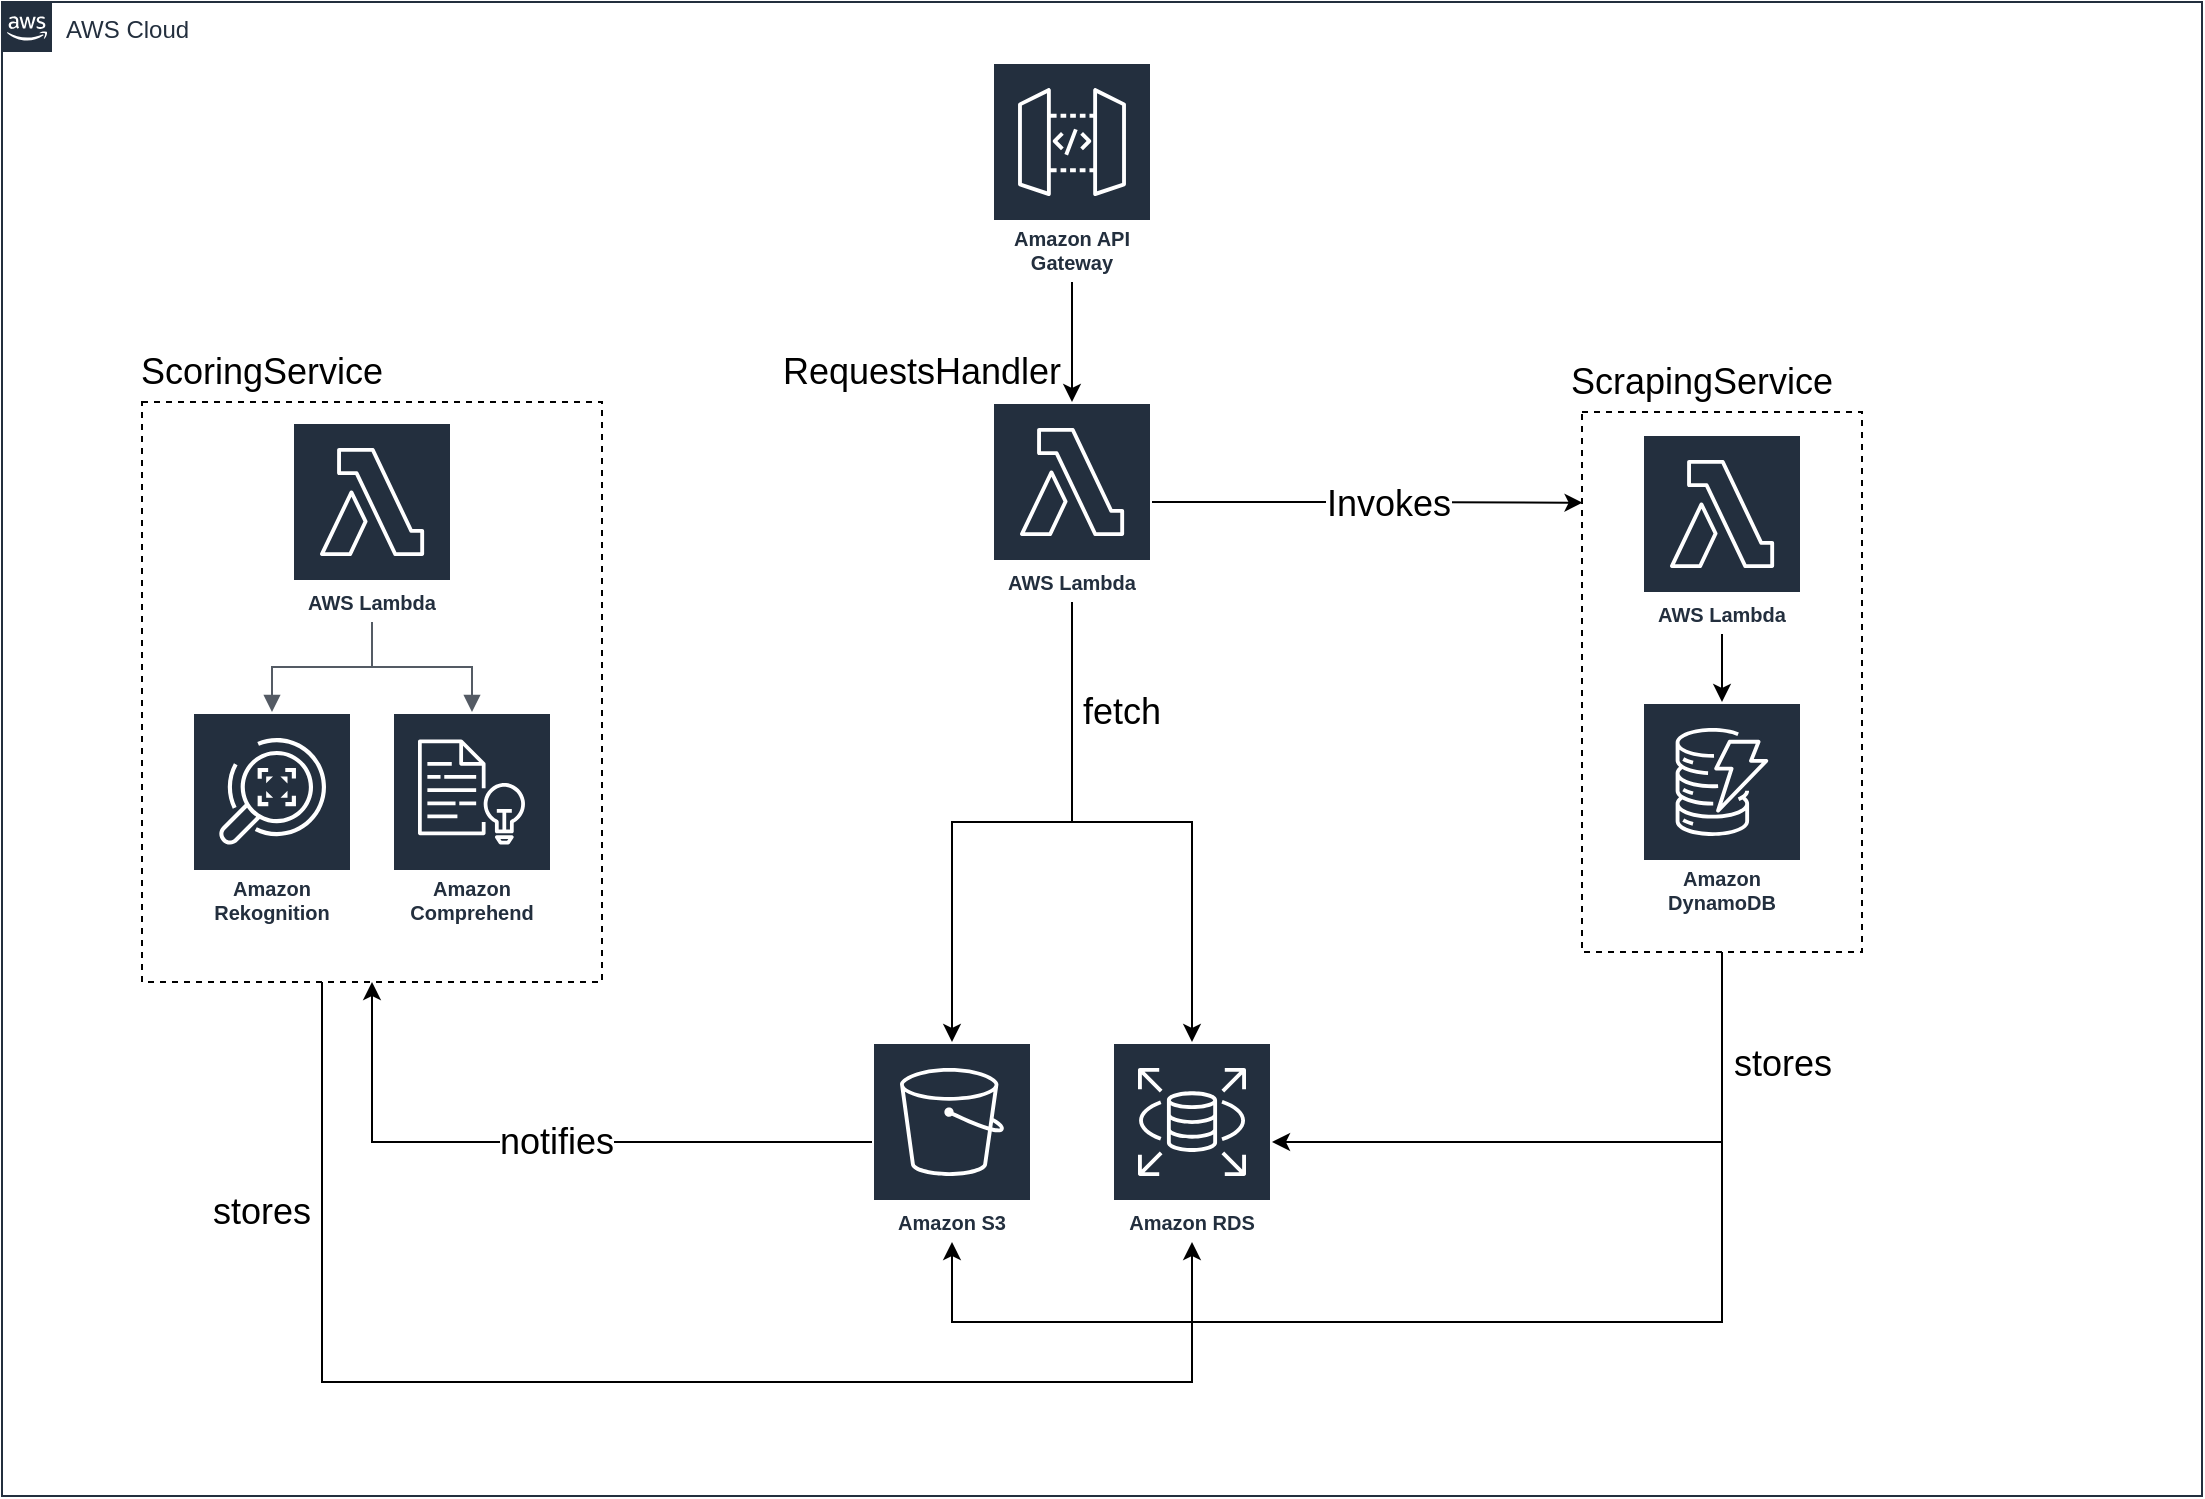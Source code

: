 <mxfile version="19.0.2" type="device"><diagram id="Ht1M8jgEwFfnCIfOTk4-" name="Page-1"><mxGraphModel dx="1718" dy="728" grid="1" gridSize="10" guides="1" tooltips="1" connect="1" arrows="1" fold="1" page="1" pageScale="1" pageWidth="1169" pageHeight="827" math="0" shadow="0"><root><mxCell id="0"/><mxCell id="1" parent="0"/><mxCell id="UEzPUAAOIrF-is8g5C7q-74" value="AWS Cloud" style="points=[[0,0],[0.25,0],[0.5,0],[0.75,0],[1,0],[1,0.25],[1,0.5],[1,0.75],[1,1],[0.75,1],[0.5,1],[0.25,1],[0,1],[0,0.75],[0,0.5],[0,0.25]];outlineConnect=0;gradientColor=none;html=1;whiteSpace=wrap;fontSize=12;fontStyle=0;shape=mxgraph.aws4.group;grIcon=mxgraph.aws4.group_aws_cloud_alt;strokeColor=#232F3E;fillColor=none;verticalAlign=top;align=left;spacingLeft=30;fontColor=#232F3E;dashed=0;labelBackgroundColor=#ffffff;container=1;pointerEvents=0;collapsible=0;recursiveResize=0;" parent="1" vertex="1"><mxGeometry x="50" y="80" width="1100" height="747" as="geometry"/></mxCell><mxCell id="gwBd_tEd8H7Qeuvq8yoE-15" style="edgeStyle=orthogonalEdgeStyle;rounded=0;orthogonalLoop=1;jettySize=auto;html=1;" parent="UEzPUAAOIrF-is8g5C7q-74" source="LPbWLhw2U3VU5R26pZ4J-14" target="LPbWLhw2U3VU5R26pZ4J-15" edge="1"><mxGeometry relative="1" as="geometry"/></mxCell><mxCell id="LPbWLhw2U3VU5R26pZ4J-14" value="Amazon API Gateway" style="sketch=0;outlineConnect=0;fontColor=#232F3E;gradientColor=none;strokeColor=#ffffff;fillColor=#232F3E;dashed=0;verticalLabelPosition=middle;verticalAlign=bottom;align=center;html=1;whiteSpace=wrap;fontSize=10;fontStyle=1;spacing=3;shape=mxgraph.aws4.productIcon;prIcon=mxgraph.aws4.api_gateway;" parent="UEzPUAAOIrF-is8g5C7q-74" vertex="1"><mxGeometry x="495" y="30" width="80" height="110" as="geometry"/></mxCell><mxCell id="gwBd_tEd8H7Qeuvq8yoE-29" style="edgeStyle=orthogonalEdgeStyle;rounded=0;orthogonalLoop=1;jettySize=auto;html=1;fontSize=18;" parent="UEzPUAAOIrF-is8g5C7q-74" source="LPbWLhw2U3VU5R26pZ4J-15" target="LPbWLhw2U3VU5R26pZ4J-10" edge="1"><mxGeometry relative="1" as="geometry"/></mxCell><mxCell id="gwBd_tEd8H7Qeuvq8yoE-30" style="edgeStyle=orthogonalEdgeStyle;rounded=0;orthogonalLoop=1;jettySize=auto;html=1;fontSize=18;" parent="UEzPUAAOIrF-is8g5C7q-74" source="LPbWLhw2U3VU5R26pZ4J-15" target="LPbWLhw2U3VU5R26pZ4J-17" edge="1"><mxGeometry relative="1" as="geometry"/></mxCell><mxCell id="3PEKx51j4W67RXocXT7m-44" style="edgeStyle=orthogonalEdgeStyle;rounded=0;orthogonalLoop=1;jettySize=auto;html=1;entryX=0.002;entryY=0.168;entryDx=0;entryDy=0;entryPerimeter=0;" edge="1" parent="UEzPUAAOIrF-is8g5C7q-74" source="LPbWLhw2U3VU5R26pZ4J-15" target="3PEKx51j4W67RXocXT7m-36"><mxGeometry relative="1" as="geometry"/></mxCell><mxCell id="3PEKx51j4W67RXocXT7m-45" value="&lt;font style=&quot;font-size: 18px;&quot;&gt;Invokes&lt;/font&gt;" style="edgeLabel;html=1;align=center;verticalAlign=middle;resizable=0;points=[];" vertex="1" connectable="0" parent="3PEKx51j4W67RXocXT7m-44"><mxGeometry x="0.095" relative="1" as="geometry"><mxPoint as="offset"/></mxGeometry></mxCell><mxCell id="LPbWLhw2U3VU5R26pZ4J-15" value="AWS Lambda" style="sketch=0;outlineConnect=0;fontColor=#232F3E;gradientColor=none;strokeColor=#ffffff;fillColor=#232F3E;dashed=0;verticalLabelPosition=middle;verticalAlign=bottom;align=center;html=1;whiteSpace=wrap;fontSize=10;fontStyle=1;spacing=3;shape=mxgraph.aws4.productIcon;prIcon=mxgraph.aws4.lambda;" parent="UEzPUAAOIrF-is8g5C7q-74" vertex="1"><mxGeometry x="495" y="200" width="80" height="100" as="geometry"/></mxCell><mxCell id="gwBd_tEd8H7Qeuvq8yoE-11" style="edgeStyle=orthogonalEdgeStyle;rounded=0;orthogonalLoop=1;jettySize=auto;html=1;" parent="UEzPUAAOIrF-is8g5C7q-74" source="LPbWLhw2U3VU5R26pZ4J-10" target="gwBd_tEd8H7Qeuvq8yoE-6" edge="1"><mxGeometry relative="1" as="geometry"/></mxCell><mxCell id="gwBd_tEd8H7Qeuvq8yoE-25" value="notifies" style="edgeLabel;html=1;align=center;verticalAlign=middle;resizable=0;points=[];fontSize=18;" parent="gwBd_tEd8H7Qeuvq8yoE-11" vertex="1" connectable="0"><mxGeometry x="-0.042" relative="1" as="geometry"><mxPoint as="offset"/></mxGeometry></mxCell><mxCell id="LPbWLhw2U3VU5R26pZ4J-10" value="Amazon S3" style="sketch=0;outlineConnect=0;fontColor=#232F3E;gradientColor=none;strokeColor=#ffffff;fillColor=#232F3E;dashed=0;verticalLabelPosition=middle;verticalAlign=bottom;align=center;html=1;whiteSpace=wrap;fontSize=10;fontStyle=1;spacing=3;shape=mxgraph.aws4.productIcon;prIcon=mxgraph.aws4.s3;" parent="UEzPUAAOIrF-is8g5C7q-74" vertex="1"><mxGeometry x="435" y="520" width="80" height="100" as="geometry"/></mxCell><mxCell id="LPbWLhw2U3VU5R26pZ4J-17" value="Amazon RDS" style="sketch=0;outlineConnect=0;fontColor=#232F3E;gradientColor=none;strokeColor=#ffffff;fillColor=#232F3E;dashed=0;verticalLabelPosition=middle;verticalAlign=bottom;align=center;html=1;whiteSpace=wrap;fontSize=10;fontStyle=1;spacing=3;shape=mxgraph.aws4.productIcon;prIcon=mxgraph.aws4.rds;" parent="UEzPUAAOIrF-is8g5C7q-74" vertex="1"><mxGeometry x="555" y="520" width="80" height="100" as="geometry"/></mxCell><mxCell id="gwBd_tEd8H7Qeuvq8yoE-19" value="" style="group" parent="UEzPUAAOIrF-is8g5C7q-74" vertex="1" connectable="0"><mxGeometry x="70" y="160" width="230" height="330" as="geometry"/></mxCell><mxCell id="gwBd_tEd8H7Qeuvq8yoE-7" value="" style="group" parent="gwBd_tEd8H7Qeuvq8yoE-19" vertex="1" connectable="0"><mxGeometry y="40" width="230" height="290" as="geometry"/></mxCell><mxCell id="LPbWLhw2U3VU5R26pZ4J-4" value="AWS Lambda" style="sketch=0;outlineConnect=0;fontColor=#232F3E;gradientColor=none;strokeColor=#ffffff;fillColor=#232F3E;dashed=0;verticalLabelPosition=middle;verticalAlign=bottom;align=center;html=1;whiteSpace=wrap;fontSize=10;fontStyle=1;spacing=3;shape=mxgraph.aws4.productIcon;prIcon=mxgraph.aws4.lambda;" parent="gwBd_tEd8H7Qeuvq8yoE-7" vertex="1"><mxGeometry x="75" y="10" width="80" height="100" as="geometry"/></mxCell><mxCell id="LPbWLhw2U3VU5R26pZ4J-5" value="Amazon Rekognition" style="sketch=0;outlineConnect=0;fontColor=#232F3E;gradientColor=none;strokeColor=#ffffff;fillColor=#232F3E;dashed=0;verticalLabelPosition=middle;verticalAlign=bottom;align=center;html=1;whiteSpace=wrap;fontSize=10;fontStyle=1;spacing=3;shape=mxgraph.aws4.productIcon;prIcon=mxgraph.aws4.rekognition;" parent="gwBd_tEd8H7Qeuvq8yoE-7" vertex="1"><mxGeometry x="25" y="155" width="80" height="110" as="geometry"/></mxCell><mxCell id="LPbWLhw2U3VU5R26pZ4J-6" value="Amazon Comprehend" style="sketch=0;outlineConnect=0;fontColor=#232F3E;gradientColor=none;strokeColor=#ffffff;fillColor=#232F3E;dashed=0;verticalLabelPosition=middle;verticalAlign=bottom;align=center;html=1;whiteSpace=wrap;fontSize=10;fontStyle=1;spacing=3;shape=mxgraph.aws4.productIcon;prIcon=mxgraph.aws4.comprehend;" parent="gwBd_tEd8H7Qeuvq8yoE-7" vertex="1"><mxGeometry x="125" y="155" width="80" height="110" as="geometry"/></mxCell><mxCell id="LPbWLhw2U3VU5R26pZ4J-11" value="" style="edgeStyle=orthogonalEdgeStyle;html=1;endArrow=none;elbow=vertical;startArrow=block;startFill=1;strokeColor=#545B64;rounded=0;" parent="gwBd_tEd8H7Qeuvq8yoE-7" source="LPbWLhw2U3VU5R26pZ4J-5" target="LPbWLhw2U3VU5R26pZ4J-4" edge="1"><mxGeometry width="100" relative="1" as="geometry"><mxPoint x="-55" y="125" as="sourcePoint"/><mxPoint x="45" y="125" as="targetPoint"/></mxGeometry></mxCell><mxCell id="LPbWLhw2U3VU5R26pZ4J-12" value="" style="edgeStyle=orthogonalEdgeStyle;html=1;endArrow=none;elbow=vertical;startArrow=block;startFill=1;strokeColor=#545B64;rounded=0;" parent="gwBd_tEd8H7Qeuvq8yoE-7" source="LPbWLhw2U3VU5R26pZ4J-6" target="LPbWLhw2U3VU5R26pZ4J-4" edge="1"><mxGeometry width="100" relative="1" as="geometry"><mxPoint x="75" y="165" as="sourcePoint"/><mxPoint x="125" y="125" as="targetPoint"/></mxGeometry></mxCell><mxCell id="gwBd_tEd8H7Qeuvq8yoE-6" value="" style="rounded=0;whiteSpace=wrap;html=1;dashed=1;strokeColor=default;strokeWidth=1;fillColor=none;" parent="gwBd_tEd8H7Qeuvq8yoE-7" vertex="1"><mxGeometry width="230" height="290" as="geometry"/></mxCell><mxCell id="gwBd_tEd8H7Qeuvq8yoE-18" value="ScoringService" style="text;html=1;strokeColor=none;fillColor=none;align=center;verticalAlign=middle;whiteSpace=wrap;rounded=0;dashed=1;fontSize=18;" parent="gwBd_tEd8H7Qeuvq8yoE-19" vertex="1"><mxGeometry x="30" y="10" width="60" height="30" as="geometry"/></mxCell><mxCell id="gwBd_tEd8H7Qeuvq8yoE-23" value="RequestsHandler" style="text;html=1;strokeColor=none;fillColor=none;align=center;verticalAlign=middle;whiteSpace=wrap;rounded=0;dashed=1;fontSize=18;" parent="UEzPUAAOIrF-is8g5C7q-74" vertex="1"><mxGeometry x="430" y="170" width="60" height="30" as="geometry"/></mxCell><mxCell id="gwBd_tEd8H7Qeuvq8yoE-31" value="fetch" style="text;html=1;strokeColor=none;fillColor=none;align=center;verticalAlign=middle;whiteSpace=wrap;rounded=0;dashed=1;fontSize=18;" parent="UEzPUAAOIrF-is8g5C7q-74" vertex="1"><mxGeometry x="530" y="340" width="60" height="30" as="geometry"/></mxCell><mxCell id="gwBd_tEd8H7Qeuvq8yoE-32" style="edgeStyle=orthogonalEdgeStyle;rounded=0;orthogonalLoop=1;jettySize=auto;html=1;fontSize=18;" parent="UEzPUAAOIrF-is8g5C7q-74" source="gwBd_tEd8H7Qeuvq8yoE-6" target="LPbWLhw2U3VU5R26pZ4J-17" edge="1"><mxGeometry relative="1" as="geometry"><Array as="points"><mxPoint x="160" y="690"/><mxPoint x="595" y="690"/></Array></mxGeometry></mxCell><mxCell id="gwBd_tEd8H7Qeuvq8yoE-33" value="stores" style="text;html=1;strokeColor=none;fillColor=none;align=center;verticalAlign=middle;whiteSpace=wrap;rounded=0;dashed=1;fontSize=18;" parent="UEzPUAAOIrF-is8g5C7q-74" vertex="1"><mxGeometry x="100" y="590" width="60" height="30" as="geometry"/></mxCell><mxCell id="3PEKx51j4W67RXocXT7m-43" value="" style="group" vertex="1" connectable="0" parent="UEzPUAAOIrF-is8g5C7q-74"><mxGeometry x="790" y="175" width="140" height="300" as="geometry"/></mxCell><mxCell id="gwBd_tEd8H7Qeuvq8yoE-21" value="ScrapingService" style="text;html=1;strokeColor=none;fillColor=none;align=center;verticalAlign=middle;whiteSpace=wrap;rounded=0;dashed=1;fontSize=18;" parent="3PEKx51j4W67RXocXT7m-43" vertex="1"><mxGeometry x="30" width="60" height="30" as="geometry"/></mxCell><mxCell id="3PEKx51j4W67RXocXT7m-40" value="" style="group" vertex="1" connectable="0" parent="3PEKx51j4W67RXocXT7m-43"><mxGeometry y="30" width="140" height="270" as="geometry"/></mxCell><mxCell id="3PEKx51j4W67RXocXT7m-36" value="" style="rounded=0;whiteSpace=wrap;html=1;dashed=1;strokeColor=default;strokeWidth=1;fillColor=none;" vertex="1" parent="3PEKx51j4W67RXocXT7m-40"><mxGeometry width="140" height="270" as="geometry"/></mxCell><mxCell id="3PEKx51j4W67RXocXT7m-37" value="AWS Lambda" style="sketch=0;outlineConnect=0;fontColor=#232F3E;gradientColor=none;strokeColor=#ffffff;fillColor=#232F3E;dashed=0;verticalLabelPosition=middle;verticalAlign=bottom;align=center;html=1;whiteSpace=wrap;fontSize=10;fontStyle=1;spacing=3;shape=mxgraph.aws4.productIcon;prIcon=mxgraph.aws4.lambda;" vertex="1" parent="3PEKx51j4W67RXocXT7m-40"><mxGeometry x="30" y="11" width="80" height="100" as="geometry"/></mxCell><mxCell id="3PEKx51j4W67RXocXT7m-38" value="Amazon DynamoDB" style="sketch=0;outlineConnect=0;fontColor=#232F3E;gradientColor=none;strokeColor=#ffffff;fillColor=#232F3E;dashed=0;verticalLabelPosition=middle;verticalAlign=bottom;align=center;html=1;whiteSpace=wrap;fontSize=10;fontStyle=1;spacing=3;shape=mxgraph.aws4.productIcon;prIcon=mxgraph.aws4.dynamodb;" vertex="1" parent="3PEKx51j4W67RXocXT7m-40"><mxGeometry x="30" y="145" width="80" height="110" as="geometry"/></mxCell><mxCell id="3PEKx51j4W67RXocXT7m-39" style="edgeStyle=orthogonalEdgeStyle;rounded=0;orthogonalLoop=1;jettySize=auto;html=1;" edge="1" parent="3PEKx51j4W67RXocXT7m-40" source="3PEKx51j4W67RXocXT7m-37" target="3PEKx51j4W67RXocXT7m-38"><mxGeometry relative="1" as="geometry"/></mxCell><mxCell id="3PEKx51j4W67RXocXT7m-46" style="edgeStyle=orthogonalEdgeStyle;rounded=0;orthogonalLoop=1;jettySize=auto;html=1;fontSize=18;" edge="1" parent="UEzPUAAOIrF-is8g5C7q-74" source="3PEKx51j4W67RXocXT7m-36" target="LPbWLhw2U3VU5R26pZ4J-17"><mxGeometry relative="1" as="geometry"><Array as="points"><mxPoint x="860" y="570"/></Array></mxGeometry></mxCell><mxCell id="3PEKx51j4W67RXocXT7m-47" style="edgeStyle=orthogonalEdgeStyle;rounded=0;orthogonalLoop=1;jettySize=auto;html=1;fontSize=18;" edge="1" parent="UEzPUAAOIrF-is8g5C7q-74" source="3PEKx51j4W67RXocXT7m-36" target="LPbWLhw2U3VU5R26pZ4J-10"><mxGeometry relative="1" as="geometry"><Array as="points"><mxPoint x="860" y="660"/><mxPoint x="475" y="660"/></Array></mxGeometry></mxCell><mxCell id="3PEKx51j4W67RXocXT7m-48" value="stores" style="edgeLabel;html=1;align=center;verticalAlign=middle;resizable=0;points=[];fontSize=18;" vertex="1" connectable="0" parent="3PEKx51j4W67RXocXT7m-47"><mxGeometry x="-0.854" y="2" relative="1" as="geometry"><mxPoint x="28" y="11" as="offset"/></mxGeometry></mxCell></root></mxGraphModel></diagram></mxfile>